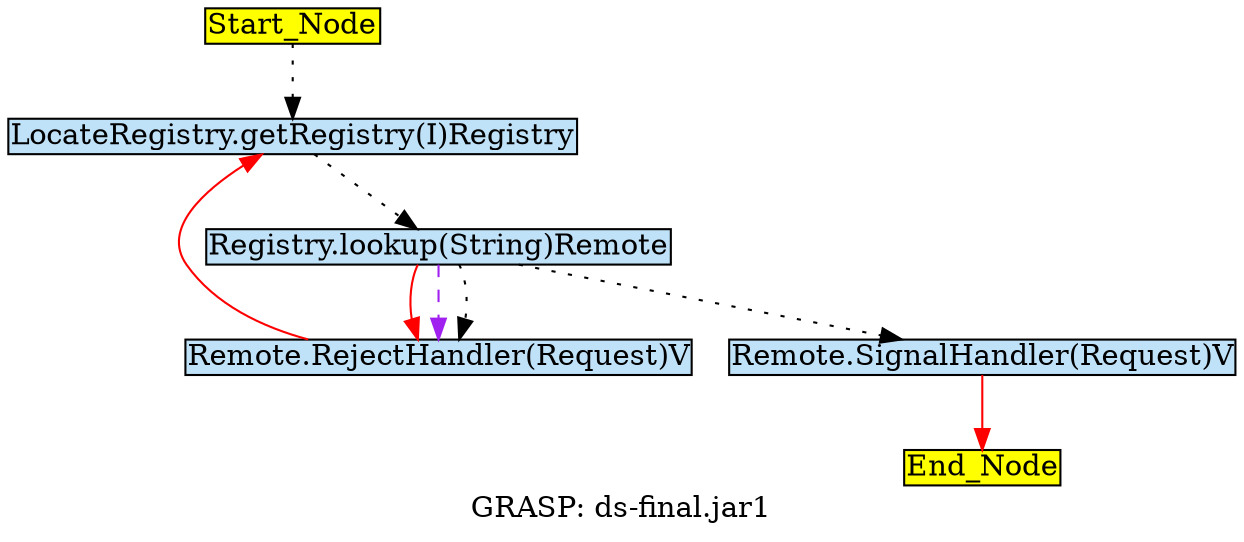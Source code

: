 digraph G {
	graph[label="GRASP: ds-final.jar1"];	node[style=filled,fillcolor ="white",shape=box,margin=0.02,width=0,height=0];
	"Start_Node"[fillcolor ="yellow",style="filled" ];
	"End_Node"[fillcolor ="yellow",style="filled" ];
	"Remote.RejectHandler(Request)V"[fillcolor ="#c0e2f8",style="filled" ];
	"LocateRegistry.getRegistry(I)Registry"[fillcolor ="#c0e2f8",style="filled" ];
	"Start_Node"[fillcolor ="yellow",style="filled" ];
	"Registry.lookup(String)Remote"[fillcolor ="#c0e2f8",style="filled" ];
	"Remote.SignalHandler(Request)V"[fillcolor ="#c0e2f8",style="filled" ];
	"Remote.RejectHandler(Request)V" -> "LocateRegistry.getRegistry(I)Registry"[color="red",style=solid];
	"LocateRegistry.getRegistry(I)Registry" -> "Registry.lookup(String)Remote"[color="black",style=dotted];
	"Registry.lookup(String)Remote" -> "Remote.RejectHandler(Request)V"[color="red",style=solid];
	"Registry.lookup(String)Remote" -> "Remote.RejectHandler(Request)V"[color="purple",style=dashed];
	"Registry.lookup(String)Remote" -> "Remote.RejectHandler(Request)V"[color="black",style=dotted];
	"Registry.lookup(String)Remote" -> "Remote.SignalHandler(Request)V"[color="black",style=dotted];
	"Start_Node" -> "LocateRegistry.getRegistry(I)Registry"[color="black",style=dotted];
	"Remote.SignalHandler(Request)V" -> "End_Node"[color="red",style=solid];
}
